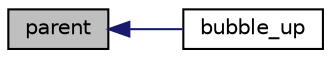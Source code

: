 digraph "parent"
{
 // INTERACTIVE_SVG=YES
  edge [fontname="Helvetica",fontsize="10",labelfontname="Helvetica",labelfontsize="10"];
  node [fontname="Helvetica",fontsize="10",shape=record];
  rankdir="LR";
  Node1 [label="parent",height=0.2,width=0.4,color="black", fillcolor="grey75", style="filled", fontcolor="black"];
  Node1 -> Node2 [dir="back",color="midnightblue",fontsize="10",style="solid",fontname="Helvetica"];
  Node2 [label="bubble_up",height=0.2,width=0.4,color="black", fillcolor="white", style="filled",URL="$d2/d49/mmheap_8h.html#af2012f5605ce75b93ef74cf51d50bc38"];
}
